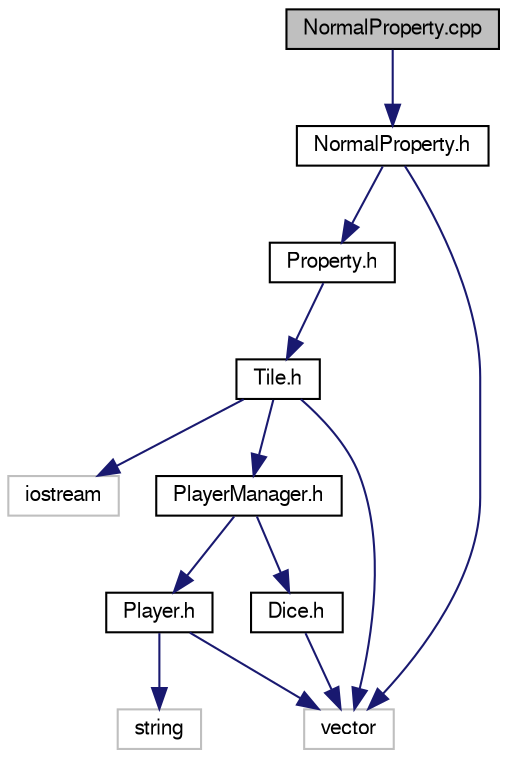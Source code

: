 digraph G
{
  edge [fontname="FreeSans",fontsize="10",labelfontname="FreeSans",labelfontsize="10"];
  node [fontname="FreeSans",fontsize="10",shape=record];
  Node1 [label="NormalProperty.cpp",height=0.2,width=0.4,color="black", fillcolor="grey75", style="filled" fontcolor="black"];
  Node1 -> Node2 [color="midnightblue",fontsize="10",style="solid",fontname="FreeSans"];
  Node2 [label="NormalProperty.h",height=0.2,width=0.4,color="black", fillcolor="white", style="filled",URL="$_normal_property_8h.html"];
  Node2 -> Node3 [color="midnightblue",fontsize="10",style="solid",fontname="FreeSans"];
  Node3 [label="Property.h",height=0.2,width=0.4,color="black", fillcolor="white", style="filled",URL="$_property_8h.html"];
  Node3 -> Node4 [color="midnightblue",fontsize="10",style="solid",fontname="FreeSans"];
  Node4 [label="Tile.h",height=0.2,width=0.4,color="black", fillcolor="white", style="filled",URL="$_tile_8h.html"];
  Node4 -> Node5 [color="midnightblue",fontsize="10",style="solid",fontname="FreeSans"];
  Node5 [label="iostream",height=0.2,width=0.4,color="grey75", fillcolor="white", style="filled"];
  Node4 -> Node6 [color="midnightblue",fontsize="10",style="solid",fontname="FreeSans"];
  Node6 [label="vector",height=0.2,width=0.4,color="grey75", fillcolor="white", style="filled"];
  Node4 -> Node7 [color="midnightblue",fontsize="10",style="solid",fontname="FreeSans"];
  Node7 [label="PlayerManager.h",height=0.2,width=0.4,color="black", fillcolor="white", style="filled",URL="$_player_manager_8h.html"];
  Node7 -> Node8 [color="midnightblue",fontsize="10",style="solid",fontname="FreeSans"];
  Node8 [label="Player.h",height=0.2,width=0.4,color="black", fillcolor="white", style="filled",URL="$_player_8h.html"];
  Node8 -> Node9 [color="midnightblue",fontsize="10",style="solid",fontname="FreeSans"];
  Node9 [label="string",height=0.2,width=0.4,color="grey75", fillcolor="white", style="filled"];
  Node8 -> Node6 [color="midnightblue",fontsize="10",style="solid",fontname="FreeSans"];
  Node7 -> Node10 [color="midnightblue",fontsize="10",style="solid",fontname="FreeSans"];
  Node10 [label="Dice.h",height=0.2,width=0.4,color="black", fillcolor="white", style="filled",URL="$_dice_8h.html"];
  Node10 -> Node6 [color="midnightblue",fontsize="10",style="solid",fontname="FreeSans"];
  Node2 -> Node6 [color="midnightblue",fontsize="10",style="solid",fontname="FreeSans"];
}
